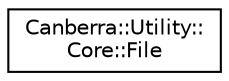 digraph "Graphical Class Hierarchy"
{
  edge [fontname="Helvetica",fontsize="10",labelfontname="Helvetica",labelfontsize="10"];
  node [fontname="Helvetica",fontsize="10",shape=record];
  rankdir="LR";
  Node0 [label="Canberra::Utility::\lCore::File",height=0.2,width=0.4,color="black", fillcolor="white", style="filled",URL="$d4/d40/class_canberra_1_1_utility_1_1_core_1_1_file.html"];
}
